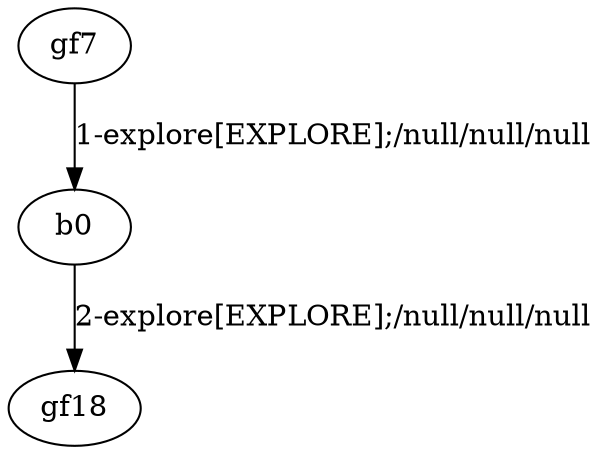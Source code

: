# Total number of goals covered by this test: 2
# b0 --> gf18
# gf7 --> b0

digraph g {
"gf7" -> "b0" [label = "1-explore[EXPLORE];/null/null/null"];
"b0" -> "gf18" [label = "2-explore[EXPLORE];/null/null/null"];
}